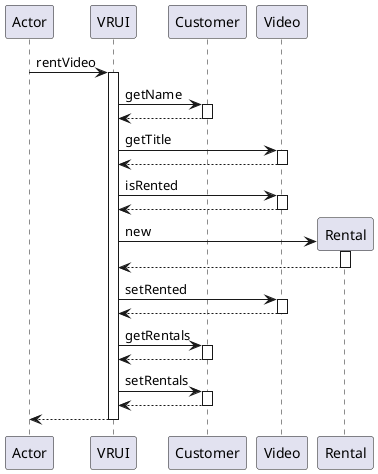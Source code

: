 @startuml
participant Actor
Actor -> VRUI : rentVideo
activate VRUI
VRUI -> Customer : getName
activate Customer
Customer --> VRUI
deactivate Customer
VRUI -> Video : getTitle
activate Video
Video --> VRUI
deactivate Video
VRUI -> Video : isRented
activate Video
Video --> VRUI
deactivate Video
create Rental
VRUI -> Rental : new
activate Rental
Rental --> VRUI
deactivate Rental
VRUI -> Video : setRented
activate Video
Video --> VRUI
deactivate Video
VRUI -> Customer : getRentals
activate Customer
Customer --> VRUI
deactivate Customer
VRUI -> Customer : setRentals
activate Customer
Customer --> VRUI
deactivate Customer
return
@enduml